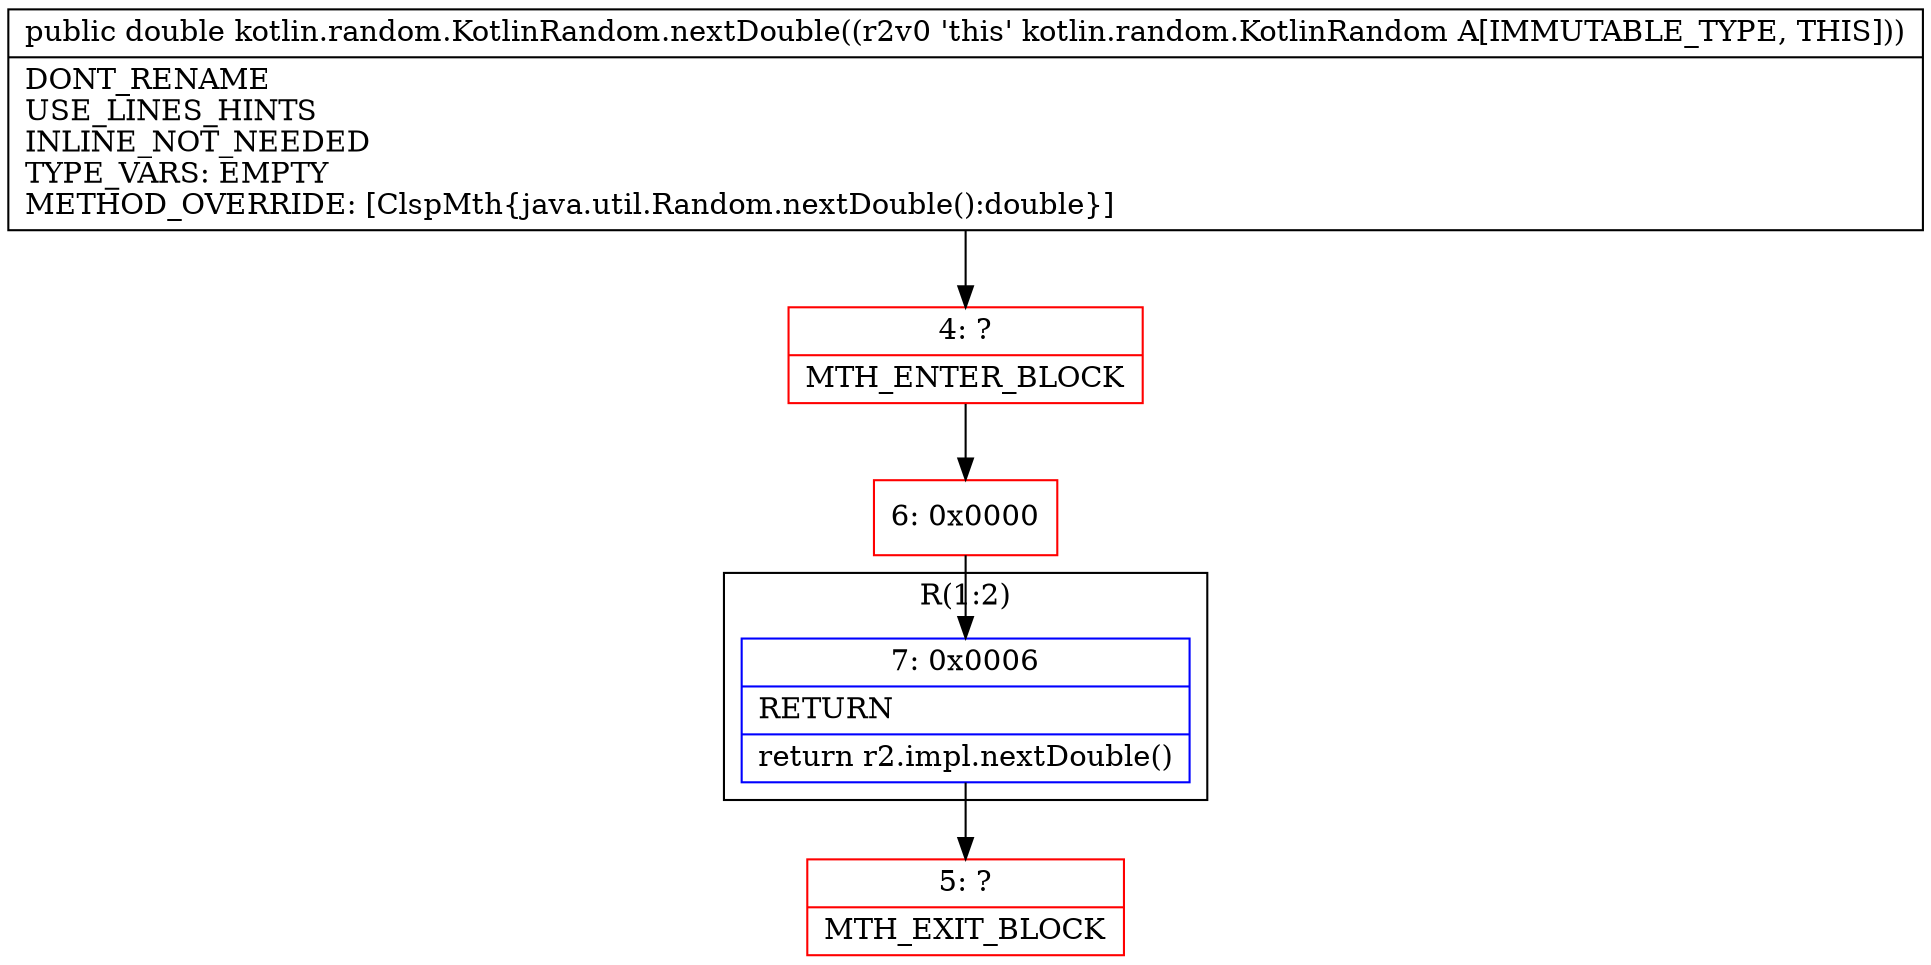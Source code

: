 digraph "CFG forkotlin.random.KotlinRandom.nextDouble()D" {
subgraph cluster_Region_1587609444 {
label = "R(1:2)";
node [shape=record,color=blue];
Node_7 [shape=record,label="{7\:\ 0x0006|RETURN\l|return r2.impl.nextDouble()\l}"];
}
Node_4 [shape=record,color=red,label="{4\:\ ?|MTH_ENTER_BLOCK\l}"];
Node_6 [shape=record,color=red,label="{6\:\ 0x0000}"];
Node_5 [shape=record,color=red,label="{5\:\ ?|MTH_EXIT_BLOCK\l}"];
MethodNode[shape=record,label="{public double kotlin.random.KotlinRandom.nextDouble((r2v0 'this' kotlin.random.KotlinRandom A[IMMUTABLE_TYPE, THIS]))  | DONT_RENAME\lUSE_LINES_HINTS\lINLINE_NOT_NEEDED\lTYPE_VARS: EMPTY\lMETHOD_OVERRIDE: [ClspMth\{java.util.Random.nextDouble():double\}]\l}"];
MethodNode -> Node_4;Node_7 -> Node_5;
Node_4 -> Node_6;
Node_6 -> Node_7;
}

